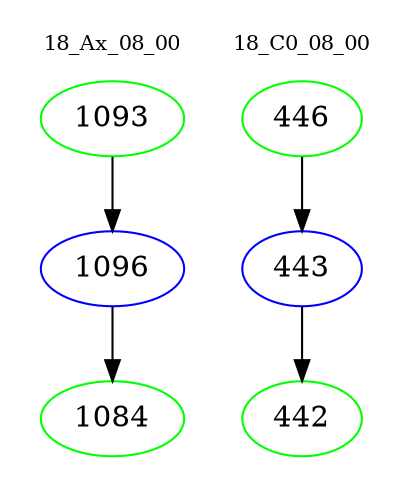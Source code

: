 digraph{
subgraph cluster_0 {
color = white
label = "18_Ax_08_00";
fontsize=10;
T0_1093 [label="1093", color="green"]
T0_1093 -> T0_1096 [color="black"]
T0_1096 [label="1096", color="blue"]
T0_1096 -> T0_1084 [color="black"]
T0_1084 [label="1084", color="green"]
}
subgraph cluster_1 {
color = white
label = "18_C0_08_00";
fontsize=10;
T1_446 [label="446", color="green"]
T1_446 -> T1_443 [color="black"]
T1_443 [label="443", color="blue"]
T1_443 -> T1_442 [color="black"]
T1_442 [label="442", color="green"]
}
}
